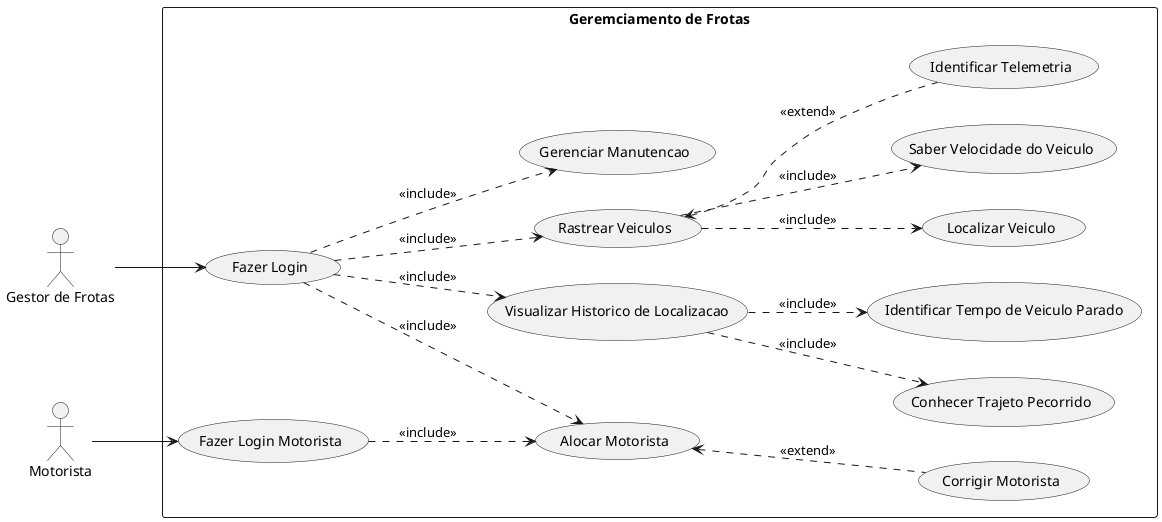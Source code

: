 @startuml Diagrama

left to right direction

:Gestor de Frotas: as gestor_de_frotas
:Motorista: as motorista

rectangle "Geremciamento de Frotas"{
    (Fazer Login) as fazer_login
    (Rastrear Veiculos) as rastrear_veiculos
    (Gerenciar Manutencao) as gerenciar_manutencao
    (Visualizar Historico de Localizacao) as visualizar_historico_de_localizacao
    (Localizar Veiculo) as localizar_veiculo
    (Saber Velocidade do Veiculo) as saber_velocidade_veiculo
    (Identificar Telemetria) as identificar_telemetria
    (Identificar Tempo de Veiculo Parado) as identificar_tempo_de_veiculo_parado
    (Conhecer Trajeto Pecorrido) as conhecer_trajeto_pecorrido

    (Fazer Login Motorista) as fazer_login_motorista
    (Alocar Motorista) as alocar_motorista
    (Corrigir Motorista) as corrigir_motorista
} 

gestor_de_frotas --> fazer_login

fazer_login ..> rastrear_veiculos: <<include>>
fazer_login ..> gerenciar_manutencao: <<include>>
fazer_login ..> visualizar_historico_de_localizacao: <<include>>
fazer_login ..> alocar_motorista: <<include>>
visualizar_historico_de_localizacao ..> identificar_tempo_de_veiculo_parado: <<include>>
visualizar_historico_de_localizacao ..> conhecer_trajeto_pecorrido: <<include>>
rastrear_veiculos ..> localizar_veiculo: <<include>>
rastrear_veiculos ..> saber_velocidade_veiculo: <<include>>
rastrear_veiculos <.. identificar_telemetria: <<extend>>


motorista --> fazer_login_motorista
fazer_login_motorista ..> alocar_motorista: <<include>>
alocar_motorista <.. corrigir_motorista: <<extend>>

@enduml
